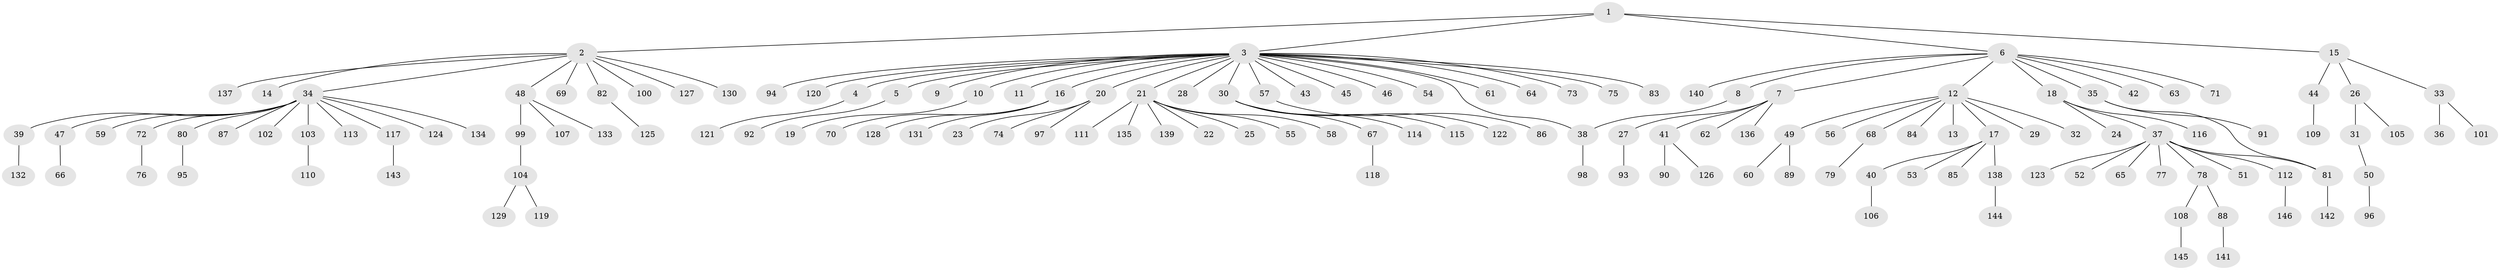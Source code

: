 // coarse degree distribution, {6: 0.008928571428571428, 9: 0.008928571428571428, 23: 0.008928571428571428, 2: 0.13392857142857142, 1: 0.7321428571428571, 17: 0.008928571428571428, 4: 0.017857142857142856, 3: 0.044642857142857144, 11: 0.008928571428571428, 7: 0.008928571428571428, 5: 0.008928571428571428, 13: 0.008928571428571428}
// Generated by graph-tools (version 1.1) at 2025/41/03/06/25 10:41:45]
// undirected, 146 vertices, 147 edges
graph export_dot {
graph [start="1"]
  node [color=gray90,style=filled];
  1;
  2;
  3;
  4;
  5;
  6;
  7;
  8;
  9;
  10;
  11;
  12;
  13;
  14;
  15;
  16;
  17;
  18;
  19;
  20;
  21;
  22;
  23;
  24;
  25;
  26;
  27;
  28;
  29;
  30;
  31;
  32;
  33;
  34;
  35;
  36;
  37;
  38;
  39;
  40;
  41;
  42;
  43;
  44;
  45;
  46;
  47;
  48;
  49;
  50;
  51;
  52;
  53;
  54;
  55;
  56;
  57;
  58;
  59;
  60;
  61;
  62;
  63;
  64;
  65;
  66;
  67;
  68;
  69;
  70;
  71;
  72;
  73;
  74;
  75;
  76;
  77;
  78;
  79;
  80;
  81;
  82;
  83;
  84;
  85;
  86;
  87;
  88;
  89;
  90;
  91;
  92;
  93;
  94;
  95;
  96;
  97;
  98;
  99;
  100;
  101;
  102;
  103;
  104;
  105;
  106;
  107;
  108;
  109;
  110;
  111;
  112;
  113;
  114;
  115;
  116;
  117;
  118;
  119;
  120;
  121;
  122;
  123;
  124;
  125;
  126;
  127;
  128;
  129;
  130;
  131;
  132;
  133;
  134;
  135;
  136;
  137;
  138;
  139;
  140;
  141;
  142;
  143;
  144;
  145;
  146;
  1 -- 2;
  1 -- 3;
  1 -- 6;
  1 -- 15;
  2 -- 14;
  2 -- 34;
  2 -- 48;
  2 -- 69;
  2 -- 82;
  2 -- 100;
  2 -- 127;
  2 -- 130;
  2 -- 137;
  3 -- 4;
  3 -- 5;
  3 -- 9;
  3 -- 10;
  3 -- 11;
  3 -- 16;
  3 -- 20;
  3 -- 21;
  3 -- 28;
  3 -- 30;
  3 -- 38;
  3 -- 43;
  3 -- 45;
  3 -- 46;
  3 -- 54;
  3 -- 57;
  3 -- 61;
  3 -- 64;
  3 -- 73;
  3 -- 75;
  3 -- 83;
  3 -- 94;
  3 -- 120;
  4 -- 121;
  5 -- 92;
  6 -- 7;
  6 -- 8;
  6 -- 12;
  6 -- 18;
  6 -- 35;
  6 -- 42;
  6 -- 63;
  6 -- 71;
  6 -- 140;
  7 -- 27;
  7 -- 41;
  7 -- 62;
  7 -- 136;
  8 -- 38;
  10 -- 19;
  12 -- 13;
  12 -- 17;
  12 -- 29;
  12 -- 32;
  12 -- 49;
  12 -- 56;
  12 -- 68;
  12 -- 84;
  15 -- 26;
  15 -- 33;
  15 -- 44;
  16 -- 70;
  16 -- 128;
  16 -- 131;
  17 -- 40;
  17 -- 53;
  17 -- 85;
  17 -- 138;
  18 -- 24;
  18 -- 37;
  18 -- 116;
  20 -- 23;
  20 -- 74;
  20 -- 97;
  21 -- 22;
  21 -- 25;
  21 -- 55;
  21 -- 58;
  21 -- 111;
  21 -- 135;
  21 -- 139;
  26 -- 31;
  26 -- 105;
  27 -- 93;
  30 -- 67;
  30 -- 114;
  30 -- 115;
  30 -- 122;
  31 -- 50;
  33 -- 36;
  33 -- 101;
  34 -- 39;
  34 -- 47;
  34 -- 59;
  34 -- 72;
  34 -- 80;
  34 -- 87;
  34 -- 102;
  34 -- 103;
  34 -- 113;
  34 -- 117;
  34 -- 124;
  34 -- 134;
  35 -- 81;
  35 -- 91;
  37 -- 51;
  37 -- 52;
  37 -- 65;
  37 -- 77;
  37 -- 78;
  37 -- 81;
  37 -- 112;
  37 -- 123;
  38 -- 98;
  39 -- 132;
  40 -- 106;
  41 -- 90;
  41 -- 126;
  44 -- 109;
  47 -- 66;
  48 -- 99;
  48 -- 107;
  48 -- 133;
  49 -- 60;
  49 -- 89;
  50 -- 96;
  57 -- 86;
  67 -- 118;
  68 -- 79;
  72 -- 76;
  78 -- 88;
  78 -- 108;
  80 -- 95;
  81 -- 142;
  82 -- 125;
  88 -- 141;
  99 -- 104;
  103 -- 110;
  104 -- 119;
  104 -- 129;
  108 -- 145;
  112 -- 146;
  117 -- 143;
  138 -- 144;
}
